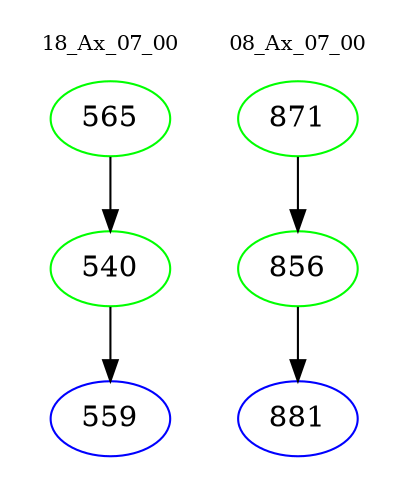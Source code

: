 digraph{
subgraph cluster_0 {
color = white
label = "18_Ax_07_00";
fontsize=10;
T0_565 [label="565", color="green"]
T0_565 -> T0_540 [color="black"]
T0_540 [label="540", color="green"]
T0_540 -> T0_559 [color="black"]
T0_559 [label="559", color="blue"]
}
subgraph cluster_1 {
color = white
label = "08_Ax_07_00";
fontsize=10;
T1_871 [label="871", color="green"]
T1_871 -> T1_856 [color="black"]
T1_856 [label="856", color="green"]
T1_856 -> T1_881 [color="black"]
T1_881 [label="881", color="blue"]
}
}
